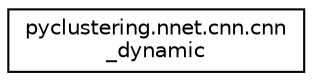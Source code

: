 digraph "Graphical Class Hierarchy"
{
 // INTERACTIVE_SVG=YES
 // LATEX_PDF_SIZE
  edge [fontname="Helvetica",fontsize="10",labelfontname="Helvetica",labelfontsize="10"];
  node [fontname="Helvetica",fontsize="10",shape=record];
  rankdir="LR";
  Node0 [label="pyclustering.nnet.cnn.cnn\l_dynamic",height=0.2,width=0.4,color="black", fillcolor="white", style="filled",URL="$dd/d8a/classpyclustering_1_1nnet_1_1cnn_1_1cnn__dynamic.html",tooltip="Container of output dynamic of the chaotic neural network where states of each neuron during simulati..."];
}

